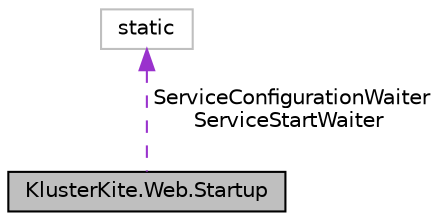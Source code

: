 digraph "KlusterKite.Web.Startup"
{
  edge [fontname="Helvetica",fontsize="10",labelfontname="Helvetica",labelfontsize="10"];
  node [fontname="Helvetica",fontsize="10",shape=record];
  Node1 [label="KlusterKite.Web.Startup",height=0.2,width=0.4,color="black", fillcolor="grey75", style="filled", fontcolor="black"];
  Node2 -> Node1 [dir="back",color="darkorchid3",fontsize="10",style="dashed",label=" ServiceConfigurationWaiter\nServiceStartWaiter" ,fontname="Helvetica"];
  Node2 [label="static",height=0.2,width=0.4,color="grey75", fillcolor="white", style="filled"];
}
